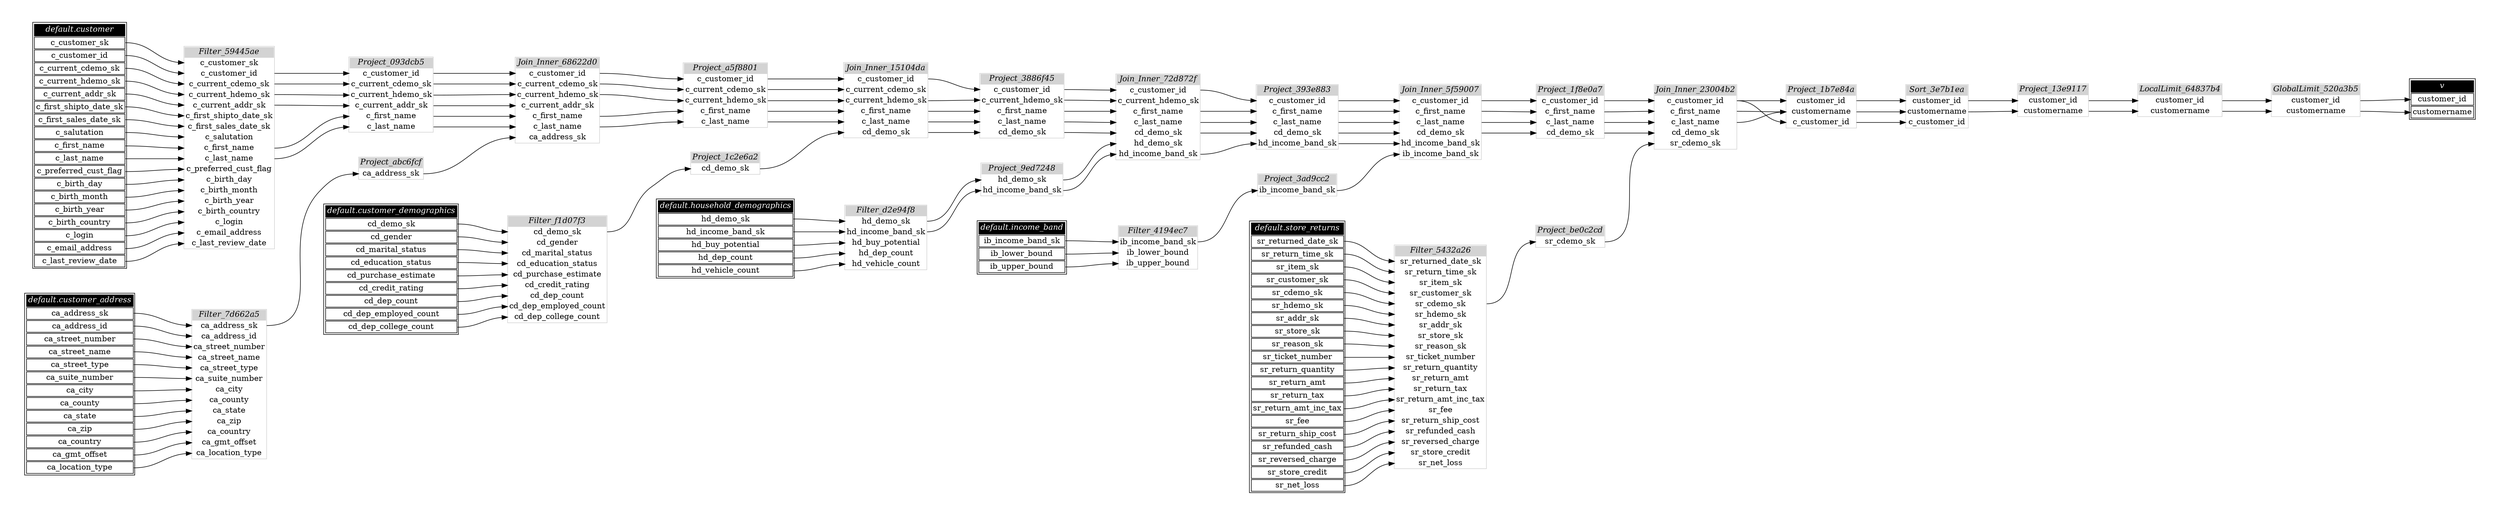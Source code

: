 // Automatically generated by TPCDSFlowTestSuite


digraph {
  graph [pad="0.5" nodesep="0.5" ranksep="1" fontname="Helvetica" rankdir=LR];
  node [shape=plaintext]

  
"Filter_4194ec7" [label=<
<table color="lightgray" border="1" cellborder="0" cellspacing="0">
  <tr><td bgcolor="lightgray" port="nodeName"><i>Filter_4194ec7</i></td></tr>
  <tr><td port="0">ib_income_band_sk</td></tr>
<tr><td port="1">ib_lower_bound</td></tr>
<tr><td port="2">ib_upper_bound</td></tr>
</table>>];
     

"Filter_5432a26" [label=<
<table color="lightgray" border="1" cellborder="0" cellspacing="0">
  <tr><td bgcolor="lightgray" port="nodeName"><i>Filter_5432a26</i></td></tr>
  <tr><td port="0">sr_returned_date_sk</td></tr>
<tr><td port="1">sr_return_time_sk</td></tr>
<tr><td port="2">sr_item_sk</td></tr>
<tr><td port="3">sr_customer_sk</td></tr>
<tr><td port="4">sr_cdemo_sk</td></tr>
<tr><td port="5">sr_hdemo_sk</td></tr>
<tr><td port="6">sr_addr_sk</td></tr>
<tr><td port="7">sr_store_sk</td></tr>
<tr><td port="8">sr_reason_sk</td></tr>
<tr><td port="9">sr_ticket_number</td></tr>
<tr><td port="10">sr_return_quantity</td></tr>
<tr><td port="11">sr_return_amt</td></tr>
<tr><td port="12">sr_return_tax</td></tr>
<tr><td port="13">sr_return_amt_inc_tax</td></tr>
<tr><td port="14">sr_fee</td></tr>
<tr><td port="15">sr_return_ship_cost</td></tr>
<tr><td port="16">sr_refunded_cash</td></tr>
<tr><td port="17">sr_reversed_charge</td></tr>
<tr><td port="18">sr_store_credit</td></tr>
<tr><td port="19">sr_net_loss</td></tr>
</table>>];
     

"Filter_59445ae" [label=<
<table color="lightgray" border="1" cellborder="0" cellspacing="0">
  <tr><td bgcolor="lightgray" port="nodeName"><i>Filter_59445ae</i></td></tr>
  <tr><td port="0">c_customer_sk</td></tr>
<tr><td port="1">c_customer_id</td></tr>
<tr><td port="2">c_current_cdemo_sk</td></tr>
<tr><td port="3">c_current_hdemo_sk</td></tr>
<tr><td port="4">c_current_addr_sk</td></tr>
<tr><td port="5">c_first_shipto_date_sk</td></tr>
<tr><td port="6">c_first_sales_date_sk</td></tr>
<tr><td port="7">c_salutation</td></tr>
<tr><td port="8">c_first_name</td></tr>
<tr><td port="9">c_last_name</td></tr>
<tr><td port="10">c_preferred_cust_flag</td></tr>
<tr><td port="11">c_birth_day</td></tr>
<tr><td port="12">c_birth_month</td></tr>
<tr><td port="13">c_birth_year</td></tr>
<tr><td port="14">c_birth_country</td></tr>
<tr><td port="15">c_login</td></tr>
<tr><td port="16">c_email_address</td></tr>
<tr><td port="17">c_last_review_date</td></tr>
</table>>];
     

"Filter_7d662a5" [label=<
<table color="lightgray" border="1" cellborder="0" cellspacing="0">
  <tr><td bgcolor="lightgray" port="nodeName"><i>Filter_7d662a5</i></td></tr>
  <tr><td port="0">ca_address_sk</td></tr>
<tr><td port="1">ca_address_id</td></tr>
<tr><td port="2">ca_street_number</td></tr>
<tr><td port="3">ca_street_name</td></tr>
<tr><td port="4">ca_street_type</td></tr>
<tr><td port="5">ca_suite_number</td></tr>
<tr><td port="6">ca_city</td></tr>
<tr><td port="7">ca_county</td></tr>
<tr><td port="8">ca_state</td></tr>
<tr><td port="9">ca_zip</td></tr>
<tr><td port="10">ca_country</td></tr>
<tr><td port="11">ca_gmt_offset</td></tr>
<tr><td port="12">ca_location_type</td></tr>
</table>>];
     

"Filter_d2e94f8" [label=<
<table color="lightgray" border="1" cellborder="0" cellspacing="0">
  <tr><td bgcolor="lightgray" port="nodeName"><i>Filter_d2e94f8</i></td></tr>
  <tr><td port="0">hd_demo_sk</td></tr>
<tr><td port="1">hd_income_band_sk</td></tr>
<tr><td port="2">hd_buy_potential</td></tr>
<tr><td port="3">hd_dep_count</td></tr>
<tr><td port="4">hd_vehicle_count</td></tr>
</table>>];
     

"Filter_f1d07f3" [label=<
<table color="lightgray" border="1" cellborder="0" cellspacing="0">
  <tr><td bgcolor="lightgray" port="nodeName"><i>Filter_f1d07f3</i></td></tr>
  <tr><td port="0">cd_demo_sk</td></tr>
<tr><td port="1">cd_gender</td></tr>
<tr><td port="2">cd_marital_status</td></tr>
<tr><td port="3">cd_education_status</td></tr>
<tr><td port="4">cd_purchase_estimate</td></tr>
<tr><td port="5">cd_credit_rating</td></tr>
<tr><td port="6">cd_dep_count</td></tr>
<tr><td port="7">cd_dep_employed_count</td></tr>
<tr><td port="8">cd_dep_college_count</td></tr>
</table>>];
     

"GlobalLimit_520a3b5" [label=<
<table color="lightgray" border="1" cellborder="0" cellspacing="0">
  <tr><td bgcolor="lightgray" port="nodeName"><i>GlobalLimit_520a3b5</i></td></tr>
  <tr><td port="0">customer_id</td></tr>
<tr><td port="1">customername</td></tr>
</table>>];
     

"Join_Inner_15104da" [label=<
<table color="lightgray" border="1" cellborder="0" cellspacing="0">
  <tr><td bgcolor="lightgray" port="nodeName"><i>Join_Inner_15104da</i></td></tr>
  <tr><td port="0">c_customer_id</td></tr>
<tr><td port="1">c_current_cdemo_sk</td></tr>
<tr><td port="2">c_current_hdemo_sk</td></tr>
<tr><td port="3">c_first_name</td></tr>
<tr><td port="4">c_last_name</td></tr>
<tr><td port="5">cd_demo_sk</td></tr>
</table>>];
     

"Join_Inner_23004b2" [label=<
<table color="lightgray" border="1" cellborder="0" cellspacing="0">
  <tr><td bgcolor="lightgray" port="nodeName"><i>Join_Inner_23004b2</i></td></tr>
  <tr><td port="0">c_customer_id</td></tr>
<tr><td port="1">c_first_name</td></tr>
<tr><td port="2">c_last_name</td></tr>
<tr><td port="3">cd_demo_sk</td></tr>
<tr><td port="4">sr_cdemo_sk</td></tr>
</table>>];
     

"Join_Inner_5f59007" [label=<
<table color="lightgray" border="1" cellborder="0" cellspacing="0">
  <tr><td bgcolor="lightgray" port="nodeName"><i>Join_Inner_5f59007</i></td></tr>
  <tr><td port="0">c_customer_id</td></tr>
<tr><td port="1">c_first_name</td></tr>
<tr><td port="2">c_last_name</td></tr>
<tr><td port="3">cd_demo_sk</td></tr>
<tr><td port="4">hd_income_band_sk</td></tr>
<tr><td port="5">ib_income_band_sk</td></tr>
</table>>];
     

"Join_Inner_68622d0" [label=<
<table color="lightgray" border="1" cellborder="0" cellspacing="0">
  <tr><td bgcolor="lightgray" port="nodeName"><i>Join_Inner_68622d0</i></td></tr>
  <tr><td port="0">c_customer_id</td></tr>
<tr><td port="1">c_current_cdemo_sk</td></tr>
<tr><td port="2">c_current_hdemo_sk</td></tr>
<tr><td port="3">c_current_addr_sk</td></tr>
<tr><td port="4">c_first_name</td></tr>
<tr><td port="5">c_last_name</td></tr>
<tr><td port="6">ca_address_sk</td></tr>
</table>>];
     

"Join_Inner_72d872f" [label=<
<table color="lightgray" border="1" cellborder="0" cellspacing="0">
  <tr><td bgcolor="lightgray" port="nodeName"><i>Join_Inner_72d872f</i></td></tr>
  <tr><td port="0">c_customer_id</td></tr>
<tr><td port="1">c_current_hdemo_sk</td></tr>
<tr><td port="2">c_first_name</td></tr>
<tr><td port="3">c_last_name</td></tr>
<tr><td port="4">cd_demo_sk</td></tr>
<tr><td port="5">hd_demo_sk</td></tr>
<tr><td port="6">hd_income_band_sk</td></tr>
</table>>];
     

"LocalLimit_64837b4" [label=<
<table color="lightgray" border="1" cellborder="0" cellspacing="0">
  <tr><td bgcolor="lightgray" port="nodeName"><i>LocalLimit_64837b4</i></td></tr>
  <tr><td port="0">customer_id</td></tr>
<tr><td port="1">customername</td></tr>
</table>>];
     

"Project_093dcb5" [label=<
<table color="lightgray" border="1" cellborder="0" cellspacing="0">
  <tr><td bgcolor="lightgray" port="nodeName"><i>Project_093dcb5</i></td></tr>
  <tr><td port="0">c_customer_id</td></tr>
<tr><td port="1">c_current_cdemo_sk</td></tr>
<tr><td port="2">c_current_hdemo_sk</td></tr>
<tr><td port="3">c_current_addr_sk</td></tr>
<tr><td port="4">c_first_name</td></tr>
<tr><td port="5">c_last_name</td></tr>
</table>>];
     

"Project_13e9117" [label=<
<table color="lightgray" border="1" cellborder="0" cellspacing="0">
  <tr><td bgcolor="lightgray" port="nodeName"><i>Project_13e9117</i></td></tr>
  <tr><td port="0">customer_id</td></tr>
<tr><td port="1">customername</td></tr>
</table>>];
     

"Project_1b7e84a" [label=<
<table color="lightgray" border="1" cellborder="0" cellspacing="0">
  <tr><td bgcolor="lightgray" port="nodeName"><i>Project_1b7e84a</i></td></tr>
  <tr><td port="0">customer_id</td></tr>
<tr><td port="1">customername</td></tr>
<tr><td port="2">c_customer_id</td></tr>
</table>>];
     

"Project_1c2e6a2" [label=<
<table color="lightgray" border="1" cellborder="0" cellspacing="0">
  <tr><td bgcolor="lightgray" port="nodeName"><i>Project_1c2e6a2</i></td></tr>
  <tr><td port="0">cd_demo_sk</td></tr>
</table>>];
     

"Project_1f8e0a7" [label=<
<table color="lightgray" border="1" cellborder="0" cellspacing="0">
  <tr><td bgcolor="lightgray" port="nodeName"><i>Project_1f8e0a7</i></td></tr>
  <tr><td port="0">c_customer_id</td></tr>
<tr><td port="1">c_first_name</td></tr>
<tr><td port="2">c_last_name</td></tr>
<tr><td port="3">cd_demo_sk</td></tr>
</table>>];
     

"Project_3886f45" [label=<
<table color="lightgray" border="1" cellborder="0" cellspacing="0">
  <tr><td bgcolor="lightgray" port="nodeName"><i>Project_3886f45</i></td></tr>
  <tr><td port="0">c_customer_id</td></tr>
<tr><td port="1">c_current_hdemo_sk</td></tr>
<tr><td port="2">c_first_name</td></tr>
<tr><td port="3">c_last_name</td></tr>
<tr><td port="4">cd_demo_sk</td></tr>
</table>>];
     

"Project_393e883" [label=<
<table color="lightgray" border="1" cellborder="0" cellspacing="0">
  <tr><td bgcolor="lightgray" port="nodeName"><i>Project_393e883</i></td></tr>
  <tr><td port="0">c_customer_id</td></tr>
<tr><td port="1">c_first_name</td></tr>
<tr><td port="2">c_last_name</td></tr>
<tr><td port="3">cd_demo_sk</td></tr>
<tr><td port="4">hd_income_band_sk</td></tr>
</table>>];
     

"Project_3ad9cc2" [label=<
<table color="lightgray" border="1" cellborder="0" cellspacing="0">
  <tr><td bgcolor="lightgray" port="nodeName"><i>Project_3ad9cc2</i></td></tr>
  <tr><td port="0">ib_income_band_sk</td></tr>
</table>>];
     

"Project_9ed7248" [label=<
<table color="lightgray" border="1" cellborder="0" cellspacing="0">
  <tr><td bgcolor="lightgray" port="nodeName"><i>Project_9ed7248</i></td></tr>
  <tr><td port="0">hd_demo_sk</td></tr>
<tr><td port="1">hd_income_band_sk</td></tr>
</table>>];
     

"Project_a5f8801" [label=<
<table color="lightgray" border="1" cellborder="0" cellspacing="0">
  <tr><td bgcolor="lightgray" port="nodeName"><i>Project_a5f8801</i></td></tr>
  <tr><td port="0">c_customer_id</td></tr>
<tr><td port="1">c_current_cdemo_sk</td></tr>
<tr><td port="2">c_current_hdemo_sk</td></tr>
<tr><td port="3">c_first_name</td></tr>
<tr><td port="4">c_last_name</td></tr>
</table>>];
     

"Project_abc6fcf" [label=<
<table color="lightgray" border="1" cellborder="0" cellspacing="0">
  <tr><td bgcolor="lightgray" port="nodeName"><i>Project_abc6fcf</i></td></tr>
  <tr><td port="0">ca_address_sk</td></tr>
</table>>];
     

"Project_be0c2cd" [label=<
<table color="lightgray" border="1" cellborder="0" cellspacing="0">
  <tr><td bgcolor="lightgray" port="nodeName"><i>Project_be0c2cd</i></td></tr>
  <tr><td port="0">sr_cdemo_sk</td></tr>
</table>>];
     

"Sort_3e7b1ea" [label=<
<table color="lightgray" border="1" cellborder="0" cellspacing="0">
  <tr><td bgcolor="lightgray" port="nodeName"><i>Sort_3e7b1ea</i></td></tr>
  <tr><td port="0">customer_id</td></tr>
<tr><td port="1">customername</td></tr>
<tr><td port="2">c_customer_id</td></tr>
</table>>];
     

"default.customer" [color="black" label=<
<table>
  <tr><td bgcolor="black" port="nodeName"><i><font color="white">default.customer</font></i></td></tr>
  <tr><td port="0">c_customer_sk</td></tr>
<tr><td port="1">c_customer_id</td></tr>
<tr><td port="2">c_current_cdemo_sk</td></tr>
<tr><td port="3">c_current_hdemo_sk</td></tr>
<tr><td port="4">c_current_addr_sk</td></tr>
<tr><td port="5">c_first_shipto_date_sk</td></tr>
<tr><td port="6">c_first_sales_date_sk</td></tr>
<tr><td port="7">c_salutation</td></tr>
<tr><td port="8">c_first_name</td></tr>
<tr><td port="9">c_last_name</td></tr>
<tr><td port="10">c_preferred_cust_flag</td></tr>
<tr><td port="11">c_birth_day</td></tr>
<tr><td port="12">c_birth_month</td></tr>
<tr><td port="13">c_birth_year</td></tr>
<tr><td port="14">c_birth_country</td></tr>
<tr><td port="15">c_login</td></tr>
<tr><td port="16">c_email_address</td></tr>
<tr><td port="17">c_last_review_date</td></tr>
</table>>];
     

"default.customer_address" [color="black" label=<
<table>
  <tr><td bgcolor="black" port="nodeName"><i><font color="white">default.customer_address</font></i></td></tr>
  <tr><td port="0">ca_address_sk</td></tr>
<tr><td port="1">ca_address_id</td></tr>
<tr><td port="2">ca_street_number</td></tr>
<tr><td port="3">ca_street_name</td></tr>
<tr><td port="4">ca_street_type</td></tr>
<tr><td port="5">ca_suite_number</td></tr>
<tr><td port="6">ca_city</td></tr>
<tr><td port="7">ca_county</td></tr>
<tr><td port="8">ca_state</td></tr>
<tr><td port="9">ca_zip</td></tr>
<tr><td port="10">ca_country</td></tr>
<tr><td port="11">ca_gmt_offset</td></tr>
<tr><td port="12">ca_location_type</td></tr>
</table>>];
     

"default.customer_demographics" [color="black" label=<
<table>
  <tr><td bgcolor="black" port="nodeName"><i><font color="white">default.customer_demographics</font></i></td></tr>
  <tr><td port="0">cd_demo_sk</td></tr>
<tr><td port="1">cd_gender</td></tr>
<tr><td port="2">cd_marital_status</td></tr>
<tr><td port="3">cd_education_status</td></tr>
<tr><td port="4">cd_purchase_estimate</td></tr>
<tr><td port="5">cd_credit_rating</td></tr>
<tr><td port="6">cd_dep_count</td></tr>
<tr><td port="7">cd_dep_employed_count</td></tr>
<tr><td port="8">cd_dep_college_count</td></tr>
</table>>];
     

"default.household_demographics" [color="black" label=<
<table>
  <tr><td bgcolor="black" port="nodeName"><i><font color="white">default.household_demographics</font></i></td></tr>
  <tr><td port="0">hd_demo_sk</td></tr>
<tr><td port="1">hd_income_band_sk</td></tr>
<tr><td port="2">hd_buy_potential</td></tr>
<tr><td port="3">hd_dep_count</td></tr>
<tr><td port="4">hd_vehicle_count</td></tr>
</table>>];
     

"default.income_band" [color="black" label=<
<table>
  <tr><td bgcolor="black" port="nodeName"><i><font color="white">default.income_band</font></i></td></tr>
  <tr><td port="0">ib_income_band_sk</td></tr>
<tr><td port="1">ib_lower_bound</td></tr>
<tr><td port="2">ib_upper_bound</td></tr>
</table>>];
     

"default.store_returns" [color="black" label=<
<table>
  <tr><td bgcolor="black" port="nodeName"><i><font color="white">default.store_returns</font></i></td></tr>
  <tr><td port="0">sr_returned_date_sk</td></tr>
<tr><td port="1">sr_return_time_sk</td></tr>
<tr><td port="2">sr_item_sk</td></tr>
<tr><td port="3">sr_customer_sk</td></tr>
<tr><td port="4">sr_cdemo_sk</td></tr>
<tr><td port="5">sr_hdemo_sk</td></tr>
<tr><td port="6">sr_addr_sk</td></tr>
<tr><td port="7">sr_store_sk</td></tr>
<tr><td port="8">sr_reason_sk</td></tr>
<tr><td port="9">sr_ticket_number</td></tr>
<tr><td port="10">sr_return_quantity</td></tr>
<tr><td port="11">sr_return_amt</td></tr>
<tr><td port="12">sr_return_tax</td></tr>
<tr><td port="13">sr_return_amt_inc_tax</td></tr>
<tr><td port="14">sr_fee</td></tr>
<tr><td port="15">sr_return_ship_cost</td></tr>
<tr><td port="16">sr_refunded_cash</td></tr>
<tr><td port="17">sr_reversed_charge</td></tr>
<tr><td port="18">sr_store_credit</td></tr>
<tr><td port="19">sr_net_loss</td></tr>
</table>>];
     

"v" [color="black" label=<
<table>
  <tr><td bgcolor="black" port="nodeName"><i><font color="white">v</font></i></td></tr>
  <tr><td port="0">customer_id</td></tr>
<tr><td port="1">customername</td></tr>
</table>>];
     
  "Filter_4194ec7":0 -> "Project_3ad9cc2":0;
"Filter_5432a26":4 -> "Project_be0c2cd":0;
"Filter_59445ae":1 -> "Project_093dcb5":0;
"Filter_59445ae":2 -> "Project_093dcb5":1;
"Filter_59445ae":3 -> "Project_093dcb5":2;
"Filter_59445ae":4 -> "Project_093dcb5":3;
"Filter_59445ae":8 -> "Project_093dcb5":4;
"Filter_59445ae":9 -> "Project_093dcb5":5;
"Filter_7d662a5":0 -> "Project_abc6fcf":0;
"Filter_d2e94f8":0 -> "Project_9ed7248":0;
"Filter_d2e94f8":1 -> "Project_9ed7248":1;
"Filter_f1d07f3":0 -> "Project_1c2e6a2":0;
"GlobalLimit_520a3b5":0 -> "v":0;
"GlobalLimit_520a3b5":1 -> "v":1;
"Join_Inner_15104da":0 -> "Project_3886f45":0;
"Join_Inner_15104da":2 -> "Project_3886f45":1;
"Join_Inner_15104da":3 -> "Project_3886f45":2;
"Join_Inner_15104da":4 -> "Project_3886f45":3;
"Join_Inner_15104da":5 -> "Project_3886f45":4;
"Join_Inner_23004b2":0 -> "Project_1b7e84a":0;
"Join_Inner_23004b2":0 -> "Project_1b7e84a":2;
"Join_Inner_23004b2":1 -> "Project_1b7e84a":1;
"Join_Inner_23004b2":2 -> "Project_1b7e84a":1;
"Join_Inner_5f59007":0 -> "Project_1f8e0a7":0;
"Join_Inner_5f59007":1 -> "Project_1f8e0a7":1;
"Join_Inner_5f59007":2 -> "Project_1f8e0a7":2;
"Join_Inner_5f59007":3 -> "Project_1f8e0a7":3;
"Join_Inner_68622d0":0 -> "Project_a5f8801":0;
"Join_Inner_68622d0":1 -> "Project_a5f8801":1;
"Join_Inner_68622d0":2 -> "Project_a5f8801":2;
"Join_Inner_68622d0":4 -> "Project_a5f8801":3;
"Join_Inner_68622d0":5 -> "Project_a5f8801":4;
"Join_Inner_72d872f":0 -> "Project_393e883":0;
"Join_Inner_72d872f":2 -> "Project_393e883":1;
"Join_Inner_72d872f":3 -> "Project_393e883":2;
"Join_Inner_72d872f":4 -> "Project_393e883":3;
"Join_Inner_72d872f":6 -> "Project_393e883":4;
"LocalLimit_64837b4":0 -> "GlobalLimit_520a3b5":0;
"LocalLimit_64837b4":1 -> "GlobalLimit_520a3b5":1;
"Project_093dcb5":0 -> "Join_Inner_68622d0":0;
"Project_093dcb5":1 -> "Join_Inner_68622d0":1;
"Project_093dcb5":2 -> "Join_Inner_68622d0":2;
"Project_093dcb5":3 -> "Join_Inner_68622d0":3;
"Project_093dcb5":4 -> "Join_Inner_68622d0":4;
"Project_093dcb5":5 -> "Join_Inner_68622d0":5;
"Project_13e9117":0 -> "LocalLimit_64837b4":0;
"Project_13e9117":1 -> "LocalLimit_64837b4":1;
"Project_1b7e84a":0 -> "Sort_3e7b1ea":0;
"Project_1b7e84a":1 -> "Sort_3e7b1ea":1;
"Project_1b7e84a":2 -> "Sort_3e7b1ea":2;
"Project_1c2e6a2":0 -> "Join_Inner_15104da":5;
"Project_1f8e0a7":0 -> "Join_Inner_23004b2":0;
"Project_1f8e0a7":1 -> "Join_Inner_23004b2":1;
"Project_1f8e0a7":2 -> "Join_Inner_23004b2":2;
"Project_1f8e0a7":3 -> "Join_Inner_23004b2":3;
"Project_3886f45":0 -> "Join_Inner_72d872f":0;
"Project_3886f45":1 -> "Join_Inner_72d872f":1;
"Project_3886f45":2 -> "Join_Inner_72d872f":2;
"Project_3886f45":3 -> "Join_Inner_72d872f":3;
"Project_3886f45":4 -> "Join_Inner_72d872f":4;
"Project_393e883":0 -> "Join_Inner_5f59007":0;
"Project_393e883":1 -> "Join_Inner_5f59007":1;
"Project_393e883":2 -> "Join_Inner_5f59007":2;
"Project_393e883":3 -> "Join_Inner_5f59007":3;
"Project_393e883":4 -> "Join_Inner_5f59007":4;
"Project_3ad9cc2":0 -> "Join_Inner_5f59007":5;
"Project_9ed7248":0 -> "Join_Inner_72d872f":5;
"Project_9ed7248":1 -> "Join_Inner_72d872f":6;
"Project_a5f8801":0 -> "Join_Inner_15104da":0;
"Project_a5f8801":1 -> "Join_Inner_15104da":1;
"Project_a5f8801":2 -> "Join_Inner_15104da":2;
"Project_a5f8801":3 -> "Join_Inner_15104da":3;
"Project_a5f8801":4 -> "Join_Inner_15104da":4;
"Project_abc6fcf":0 -> "Join_Inner_68622d0":6;
"Project_be0c2cd":0 -> "Join_Inner_23004b2":4;
"Sort_3e7b1ea":0 -> "Project_13e9117":0;
"Sort_3e7b1ea":1 -> "Project_13e9117":1;
"default.customer":0 -> "Filter_59445ae":0;
"default.customer":1 -> "Filter_59445ae":1;
"default.customer":10 -> "Filter_59445ae":10;
"default.customer":11 -> "Filter_59445ae":11;
"default.customer":12 -> "Filter_59445ae":12;
"default.customer":13 -> "Filter_59445ae":13;
"default.customer":14 -> "Filter_59445ae":14;
"default.customer":15 -> "Filter_59445ae":15;
"default.customer":16 -> "Filter_59445ae":16;
"default.customer":17 -> "Filter_59445ae":17;
"default.customer":2 -> "Filter_59445ae":2;
"default.customer":3 -> "Filter_59445ae":3;
"default.customer":4 -> "Filter_59445ae":4;
"default.customer":5 -> "Filter_59445ae":5;
"default.customer":6 -> "Filter_59445ae":6;
"default.customer":7 -> "Filter_59445ae":7;
"default.customer":8 -> "Filter_59445ae":8;
"default.customer":9 -> "Filter_59445ae":9;
"default.customer_address":0 -> "Filter_7d662a5":0;
"default.customer_address":1 -> "Filter_7d662a5":1;
"default.customer_address":10 -> "Filter_7d662a5":10;
"default.customer_address":11 -> "Filter_7d662a5":11;
"default.customer_address":12 -> "Filter_7d662a5":12;
"default.customer_address":2 -> "Filter_7d662a5":2;
"default.customer_address":3 -> "Filter_7d662a5":3;
"default.customer_address":4 -> "Filter_7d662a5":4;
"default.customer_address":5 -> "Filter_7d662a5":5;
"default.customer_address":6 -> "Filter_7d662a5":6;
"default.customer_address":7 -> "Filter_7d662a5":7;
"default.customer_address":8 -> "Filter_7d662a5":8;
"default.customer_address":9 -> "Filter_7d662a5":9;
"default.customer_demographics":0 -> "Filter_f1d07f3":0;
"default.customer_demographics":1 -> "Filter_f1d07f3":1;
"default.customer_demographics":2 -> "Filter_f1d07f3":2;
"default.customer_demographics":3 -> "Filter_f1d07f3":3;
"default.customer_demographics":4 -> "Filter_f1d07f3":4;
"default.customer_demographics":5 -> "Filter_f1d07f3":5;
"default.customer_demographics":6 -> "Filter_f1d07f3":6;
"default.customer_demographics":7 -> "Filter_f1d07f3":7;
"default.customer_demographics":8 -> "Filter_f1d07f3":8;
"default.household_demographics":0 -> "Filter_d2e94f8":0;
"default.household_demographics":1 -> "Filter_d2e94f8":1;
"default.household_demographics":2 -> "Filter_d2e94f8":2;
"default.household_demographics":3 -> "Filter_d2e94f8":3;
"default.household_demographics":4 -> "Filter_d2e94f8":4;
"default.income_band":0 -> "Filter_4194ec7":0;
"default.income_band":1 -> "Filter_4194ec7":1;
"default.income_band":2 -> "Filter_4194ec7":2;
"default.store_returns":0 -> "Filter_5432a26":0;
"default.store_returns":1 -> "Filter_5432a26":1;
"default.store_returns":10 -> "Filter_5432a26":10;
"default.store_returns":11 -> "Filter_5432a26":11;
"default.store_returns":12 -> "Filter_5432a26":12;
"default.store_returns":13 -> "Filter_5432a26":13;
"default.store_returns":14 -> "Filter_5432a26":14;
"default.store_returns":15 -> "Filter_5432a26":15;
"default.store_returns":16 -> "Filter_5432a26":16;
"default.store_returns":17 -> "Filter_5432a26":17;
"default.store_returns":18 -> "Filter_5432a26":18;
"default.store_returns":19 -> "Filter_5432a26":19;
"default.store_returns":2 -> "Filter_5432a26":2;
"default.store_returns":3 -> "Filter_5432a26":3;
"default.store_returns":4 -> "Filter_5432a26":4;
"default.store_returns":5 -> "Filter_5432a26":5;
"default.store_returns":6 -> "Filter_5432a26":6;
"default.store_returns":7 -> "Filter_5432a26":7;
"default.store_returns":8 -> "Filter_5432a26":8;
"default.store_returns":9 -> "Filter_5432a26":9;
}
       